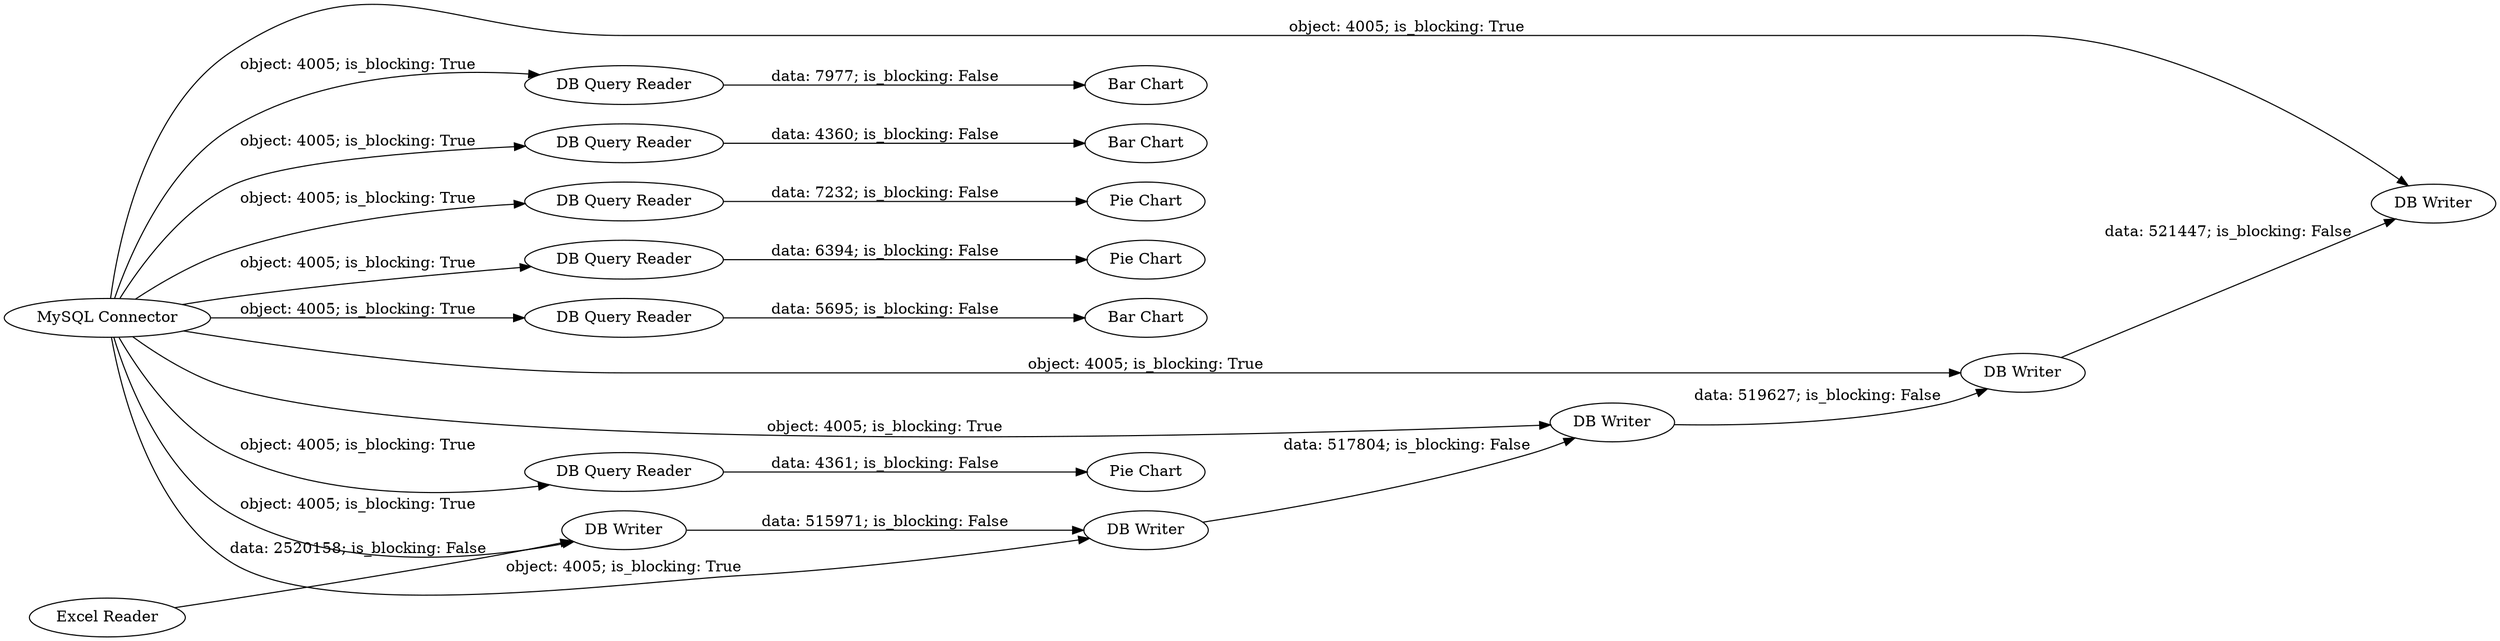 digraph {
	"478297871897499761_20" [label="Pie Chart"]
	"478297871897499761_23" [label="DB Query Reader"]
	"478297871897499761_5" [label="MySQL Connector"]
	"478297871897499761_3" [label="DB Writer"]
	"478297871897499761_7" [label="DB Writer"]
	"478297871897499761_1" [label="Excel Reader"]
	"478297871897499761_18" [label="Bar Chart"]
	"478297871897499761_25" [label="Bar Chart"]
	"478297871897499761_6" [label="DB Writer"]
	"478297871897499761_21" [label="DB Query Reader"]
	"478297871897499761_26" [label="Bar Chart"]
	"478297871897499761_8" [label="DB Writer"]
	"478297871897499761_9" [label="DB Writer"]
	"478297871897499761_24" [label="DB Query Reader"]
	"478297871897499761_14" [label="DB Query Reader"]
	"478297871897499761_22" [label="Pie Chart"]
	"478297871897499761_28" [label="Pie Chart"]
	"478297871897499761_27" [label="DB Query Reader"]
	"478297871897499761_16" [label="DB Query Reader"]
	"478297871897499761_5" -> "478297871897499761_24" [label="object: 4005; is_blocking: True"]
	"478297871897499761_5" -> "478297871897499761_27" [label="object: 4005; is_blocking: True"]
	"478297871897499761_3" -> "478297871897499761_6" [label="data: 515971; is_blocking: False"]
	"478297871897499761_5" -> "478297871897499761_23" [label="object: 4005; is_blocking: True"]
	"478297871897499761_8" -> "478297871897499761_9" [label="data: 521447; is_blocking: False"]
	"478297871897499761_21" -> "478297871897499761_22" [label="data: 4361; is_blocking: False"]
	"478297871897499761_6" -> "478297871897499761_7" [label="data: 517804; is_blocking: False"]
	"478297871897499761_1" -> "478297871897499761_3" [label="data: 2520158; is_blocking: False"]
	"478297871897499761_5" -> "478297871897499761_9" [label="object: 4005; is_blocking: True"]
	"478297871897499761_7" -> "478297871897499761_8" [label="data: 519627; is_blocking: False"]
	"478297871897499761_14" -> "478297871897499761_18" [label="data: 4360; is_blocking: False"]
	"478297871897499761_5" -> "478297871897499761_3" [label="object: 4005; is_blocking: True"]
	"478297871897499761_5" -> "478297871897499761_7" [label="object: 4005; is_blocking: True"]
	"478297871897499761_5" -> "478297871897499761_8" [label="object: 4005; is_blocking: True"]
	"478297871897499761_5" -> "478297871897499761_14" [label="object: 4005; is_blocking: True"]
	"478297871897499761_23" -> "478297871897499761_25" [label="data: 5695; is_blocking: False"]
	"478297871897499761_5" -> "478297871897499761_16" [label="object: 4005; is_blocking: True"]
	"478297871897499761_24" -> "478297871897499761_26" [label="data: 7977; is_blocking: False"]
	"478297871897499761_16" -> "478297871897499761_20" [label="data: 6394; is_blocking: False"]
	"478297871897499761_5" -> "478297871897499761_21" [label="object: 4005; is_blocking: True"]
	"478297871897499761_27" -> "478297871897499761_28" [label="data: 7232; is_blocking: False"]
	"478297871897499761_5" -> "478297871897499761_6" [label="object: 4005; is_blocking: True"]
	rankdir=LR
}
